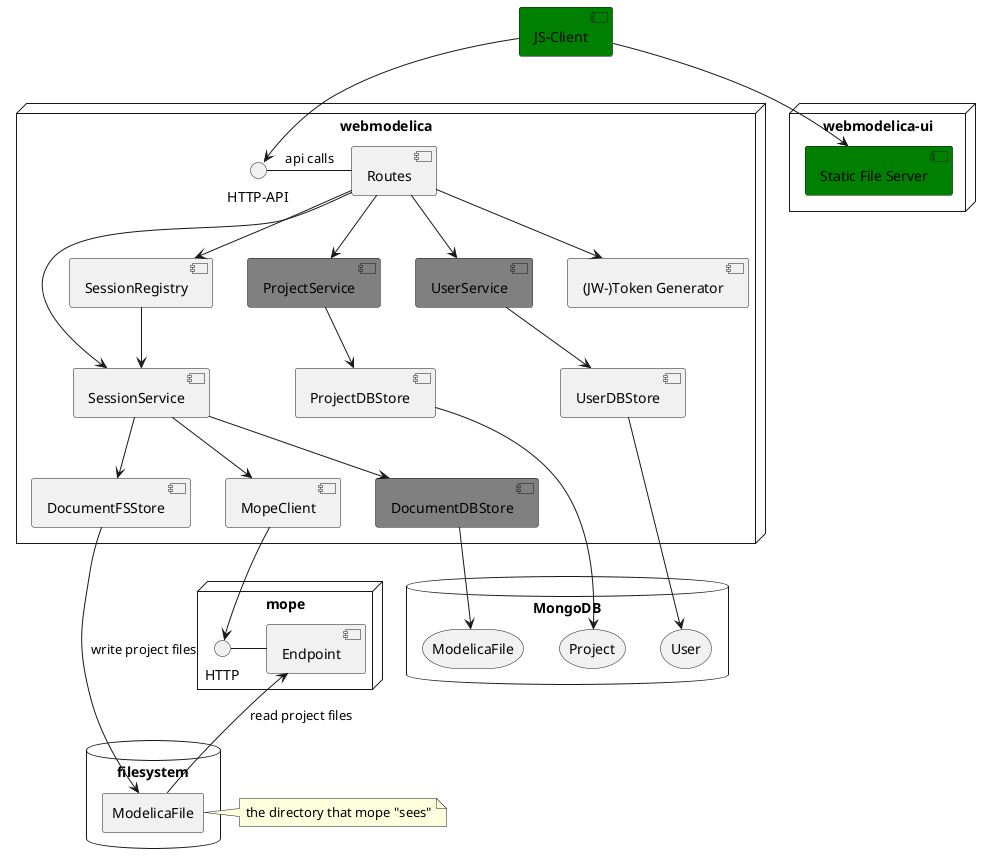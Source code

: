 @startuml

[JS-Client] #Green

node "webmodelica-ui" {
  [Static File Server] #Green
  [JS-Client] --> [Static File Server]
}

node "webmodelica" {
  () "HTTP-API" as wm_http
  [JS-Client] --> wm_http
  [ProjectService] #Grey
  [UserService] #Grey
  [DocumentDBStore] #Grey
  wm_http - [Routes] : "api calls"

  [Routes] --> [SessionService]
  [Routes] --> [SessionRegistry]
  [Routes] --> [ProjectService]
  [Routes] --> [UserService]
  [Routes] --> [(JW-)Token Generator]

  [ProjectService] --> [ProjectDBStore]
  [UserService] --> [UserDBStore]

  [SessionRegistry] --> [SessionService]

  [SessionService] --> [DocumentFSStore]
  [SessionService] --> [DocumentDBStore]
  [SessionService] --> [MopeClient]
}

node "mope" {
  () "HTTP" as mope_http
  [MopeClient] --> mope_http
  mope_http - [Endpoint]
}

database MongoDB {
  storage User
  storage Project
  storage ModelicaFile as doc_file
}

database "filesystem" {
  rectangle ModelicaFile as fs_file
}
note left of fs_file : the directory that mope "sees"

[ProjectDBStore] --> Project
[UserDBStore] --> User
[DocumentDBStore] --> doc_file
[DocumentFSStore] --> fs_file : write project files

[Endpoint] <-- fs_file : read project files
@enduml
